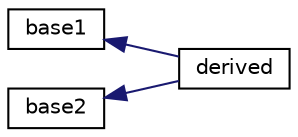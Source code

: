 digraph "Graphical Class Hierarchy"
{
  edge [fontname="Helvetica",fontsize="10",labelfontname="Helvetica",labelfontsize="10"];
  node [fontname="Helvetica",fontsize="10",shape=record];
  rankdir="LR";
  Node1 [label="base1",height=0.2,width=0.4,color="black", fillcolor="white", style="filled",URL="$classbase1.html"];
  Node1 -> Node2 [dir="back",color="midnightblue",fontsize="10",style="solid",fontname="Helvetica"];
  Node2 [label="derived",height=0.2,width=0.4,color="black", fillcolor="white", style="filled",URL="$classderived.html"];
  Node3 [label="base2",height=0.2,width=0.4,color="black", fillcolor="white", style="filled",URL="$classbase2.html"];
  Node3 -> Node2 [dir="back",color="midnightblue",fontsize="10",style="solid",fontname="Helvetica"];
}
